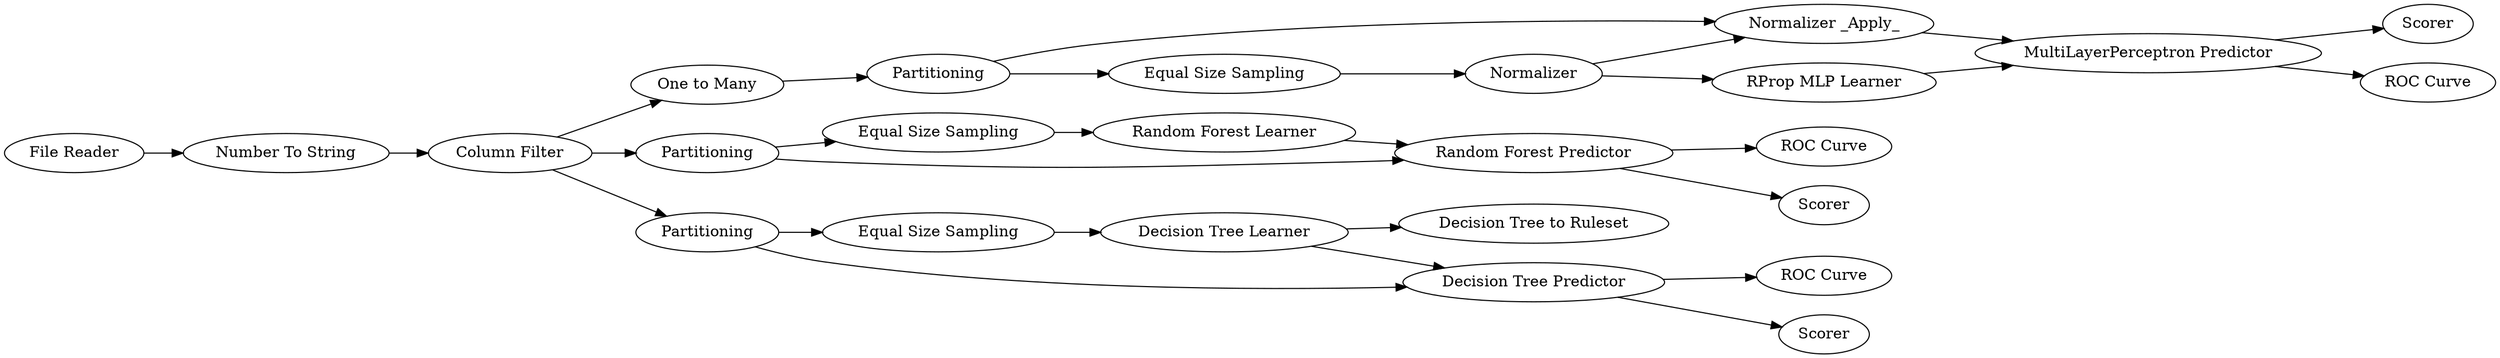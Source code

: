 digraph {
	13 -> 15
	10 -> 13
	20 -> 21
	14 -> 16
	4 -> 5
	23 -> 24
	12 -> 14
	11 -> 3
	21 -> 22
	2 -> 11
	6 -> 8
	22 -> 23
	20 -> 23
	14 -> 15
	17 -> 18
	1 -> 2
	11 -> 20
	15 -> 17
	6 -> 7
	5 -> 9
	13 -> 12
	3 -> 6
	11 -> 10
	3 -> 4
	17 -> 19
	23 -> 25
	5 -> 6
	16 -> 17
	7 [label=Scorer]
	9 [label="Decision Tree to Ruleset"]
	18 [label=Scorer]
	21 [label="Equal Size Sampling"]
	8 [label="ROC Curve"]
	17 [label="MultiLayerPerceptron Predictor"]
	3 [label=Partitioning]
	19 [label="ROC Curve"]
	24 [label="ROC Curve"]
	6 [label="Decision Tree Predictor"]
	15 [label="Normalizer _Apply_"]
	25 [label=Scorer]
	12 [label="Equal Size Sampling"]
	10 [label="One to Many"]
	16 [label="RProp MLP Learner"]
	1 [label="File Reader"]
	22 [label="Random Forest Learner"]
	11 [label="Column Filter"]
	4 [label="Equal Size Sampling"]
	23 [label="Random Forest Predictor"]
	14 [label=Normalizer]
	5 [label="Decision Tree Learner"]
	13 [label=Partitioning]
	20 [label=Partitioning]
	2 [label="Number To String"]
	rankdir=LR
}
